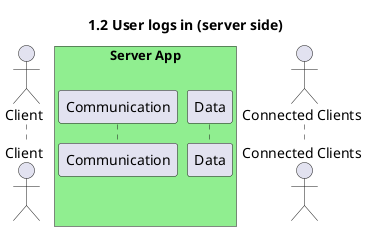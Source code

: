 @startuml 1.2 User logs in (server side)
title 1.2 User logs in (server side)

actor "Client" as client
box "Server App" #LightGreen
    participant "Communication" as com
    participant "Data" as data
end box
actor "Connected Clients" as connected

@enduml